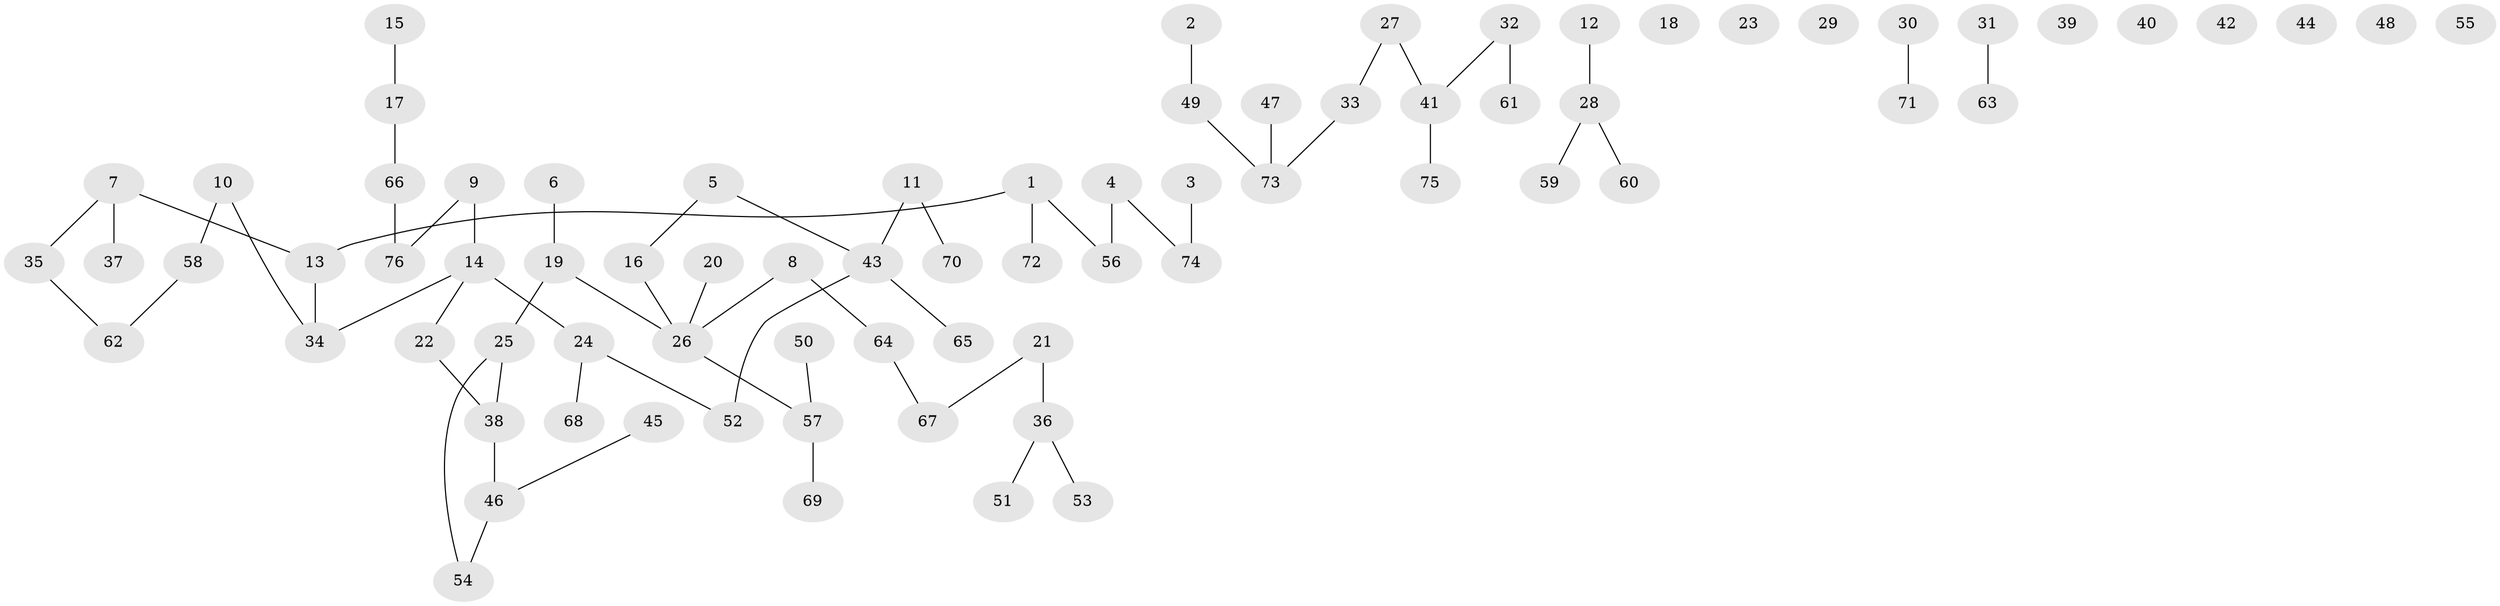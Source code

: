 // coarse degree distribution, {2: 0.33962264150943394, 1: 0.2641509433962264, 4: 0.03773584905660377, 3: 0.1320754716981132, 0: 0.20754716981132076, 5: 0.018867924528301886}
// Generated by graph-tools (version 1.1) at 2025/16/03/04/25 18:16:41]
// undirected, 76 vertices, 65 edges
graph export_dot {
graph [start="1"]
  node [color=gray90,style=filled];
  1;
  2;
  3;
  4;
  5;
  6;
  7;
  8;
  9;
  10;
  11;
  12;
  13;
  14;
  15;
  16;
  17;
  18;
  19;
  20;
  21;
  22;
  23;
  24;
  25;
  26;
  27;
  28;
  29;
  30;
  31;
  32;
  33;
  34;
  35;
  36;
  37;
  38;
  39;
  40;
  41;
  42;
  43;
  44;
  45;
  46;
  47;
  48;
  49;
  50;
  51;
  52;
  53;
  54;
  55;
  56;
  57;
  58;
  59;
  60;
  61;
  62;
  63;
  64;
  65;
  66;
  67;
  68;
  69;
  70;
  71;
  72;
  73;
  74;
  75;
  76;
  1 -- 13;
  1 -- 56;
  1 -- 72;
  2 -- 49;
  3 -- 74;
  4 -- 56;
  4 -- 74;
  5 -- 16;
  5 -- 43;
  6 -- 19;
  7 -- 13;
  7 -- 35;
  7 -- 37;
  8 -- 26;
  8 -- 64;
  9 -- 14;
  9 -- 76;
  10 -- 34;
  10 -- 58;
  11 -- 43;
  11 -- 70;
  12 -- 28;
  13 -- 34;
  14 -- 22;
  14 -- 24;
  14 -- 34;
  15 -- 17;
  16 -- 26;
  17 -- 66;
  19 -- 25;
  19 -- 26;
  20 -- 26;
  21 -- 36;
  21 -- 67;
  22 -- 38;
  24 -- 52;
  24 -- 68;
  25 -- 38;
  25 -- 54;
  26 -- 57;
  27 -- 33;
  27 -- 41;
  28 -- 59;
  28 -- 60;
  30 -- 71;
  31 -- 63;
  32 -- 41;
  32 -- 61;
  33 -- 73;
  35 -- 62;
  36 -- 51;
  36 -- 53;
  38 -- 46;
  41 -- 75;
  43 -- 52;
  43 -- 65;
  45 -- 46;
  46 -- 54;
  47 -- 73;
  49 -- 73;
  50 -- 57;
  57 -- 69;
  58 -- 62;
  64 -- 67;
  66 -- 76;
}

